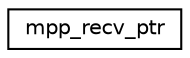 digraph "Graphical Class Hierarchy"
{
 // INTERACTIVE_SVG=YES
 // LATEX_PDF_SIZE
  edge [fontname="Helvetica",fontsize="10",labelfontname="Helvetica",labelfontsize="10"];
  node [fontname="Helvetica",fontsize="10",shape=record];
  rankdir="LR";
  Node0 [label="mpp_recv_ptr",height=0.2,width=0.4,color="black", fillcolor="white", style="filled",URL="$interfacempp__pset__mod_1_1mpp__recv__ptr.html",tooltip=" "];
}
